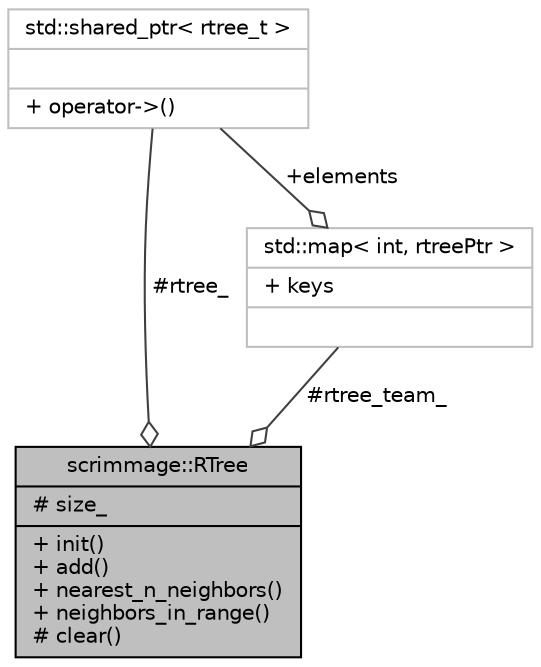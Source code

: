 digraph "scrimmage::RTree"
{
 // LATEX_PDF_SIZE
  edge [fontname="Helvetica",fontsize="10",labelfontname="Helvetica",labelfontsize="10"];
  node [fontname="Helvetica",fontsize="10",shape=record];
  Node1 [label="{scrimmage::RTree\n|# size_\l|+ init()\l+ add()\l+ nearest_n_neighbors()\l+ neighbors_in_range()\l# clear()\l}",height=0.2,width=0.4,color="black", fillcolor="grey75", style="filled", fontcolor="black",tooltip=" "];
  Node2 -> Node1 [color="grey25",fontsize="10",style="solid",label=" #rtree_" ,arrowhead="odiamond",fontname="Helvetica"];
  Node2 [label="{std::shared_ptr\< rtree_t \>\n||+ operator-\>()\l}",height=0.2,width=0.4,color="grey75", fillcolor="white", style="filled",tooltip=" "];
  Node6 -> Node1 [color="grey25",fontsize="10",style="solid",label=" #rtree_team_" ,arrowhead="odiamond",fontname="Helvetica"];
  Node6 [label="{std::map\< int, rtreePtr \>\n|+ keys\l|}",height=0.2,width=0.4,color="grey75", fillcolor="white", style="filled",tooltip=" "];
  Node2 -> Node6 [color="grey25",fontsize="10",style="solid",label=" +elements" ,arrowhead="odiamond",fontname="Helvetica"];
}
